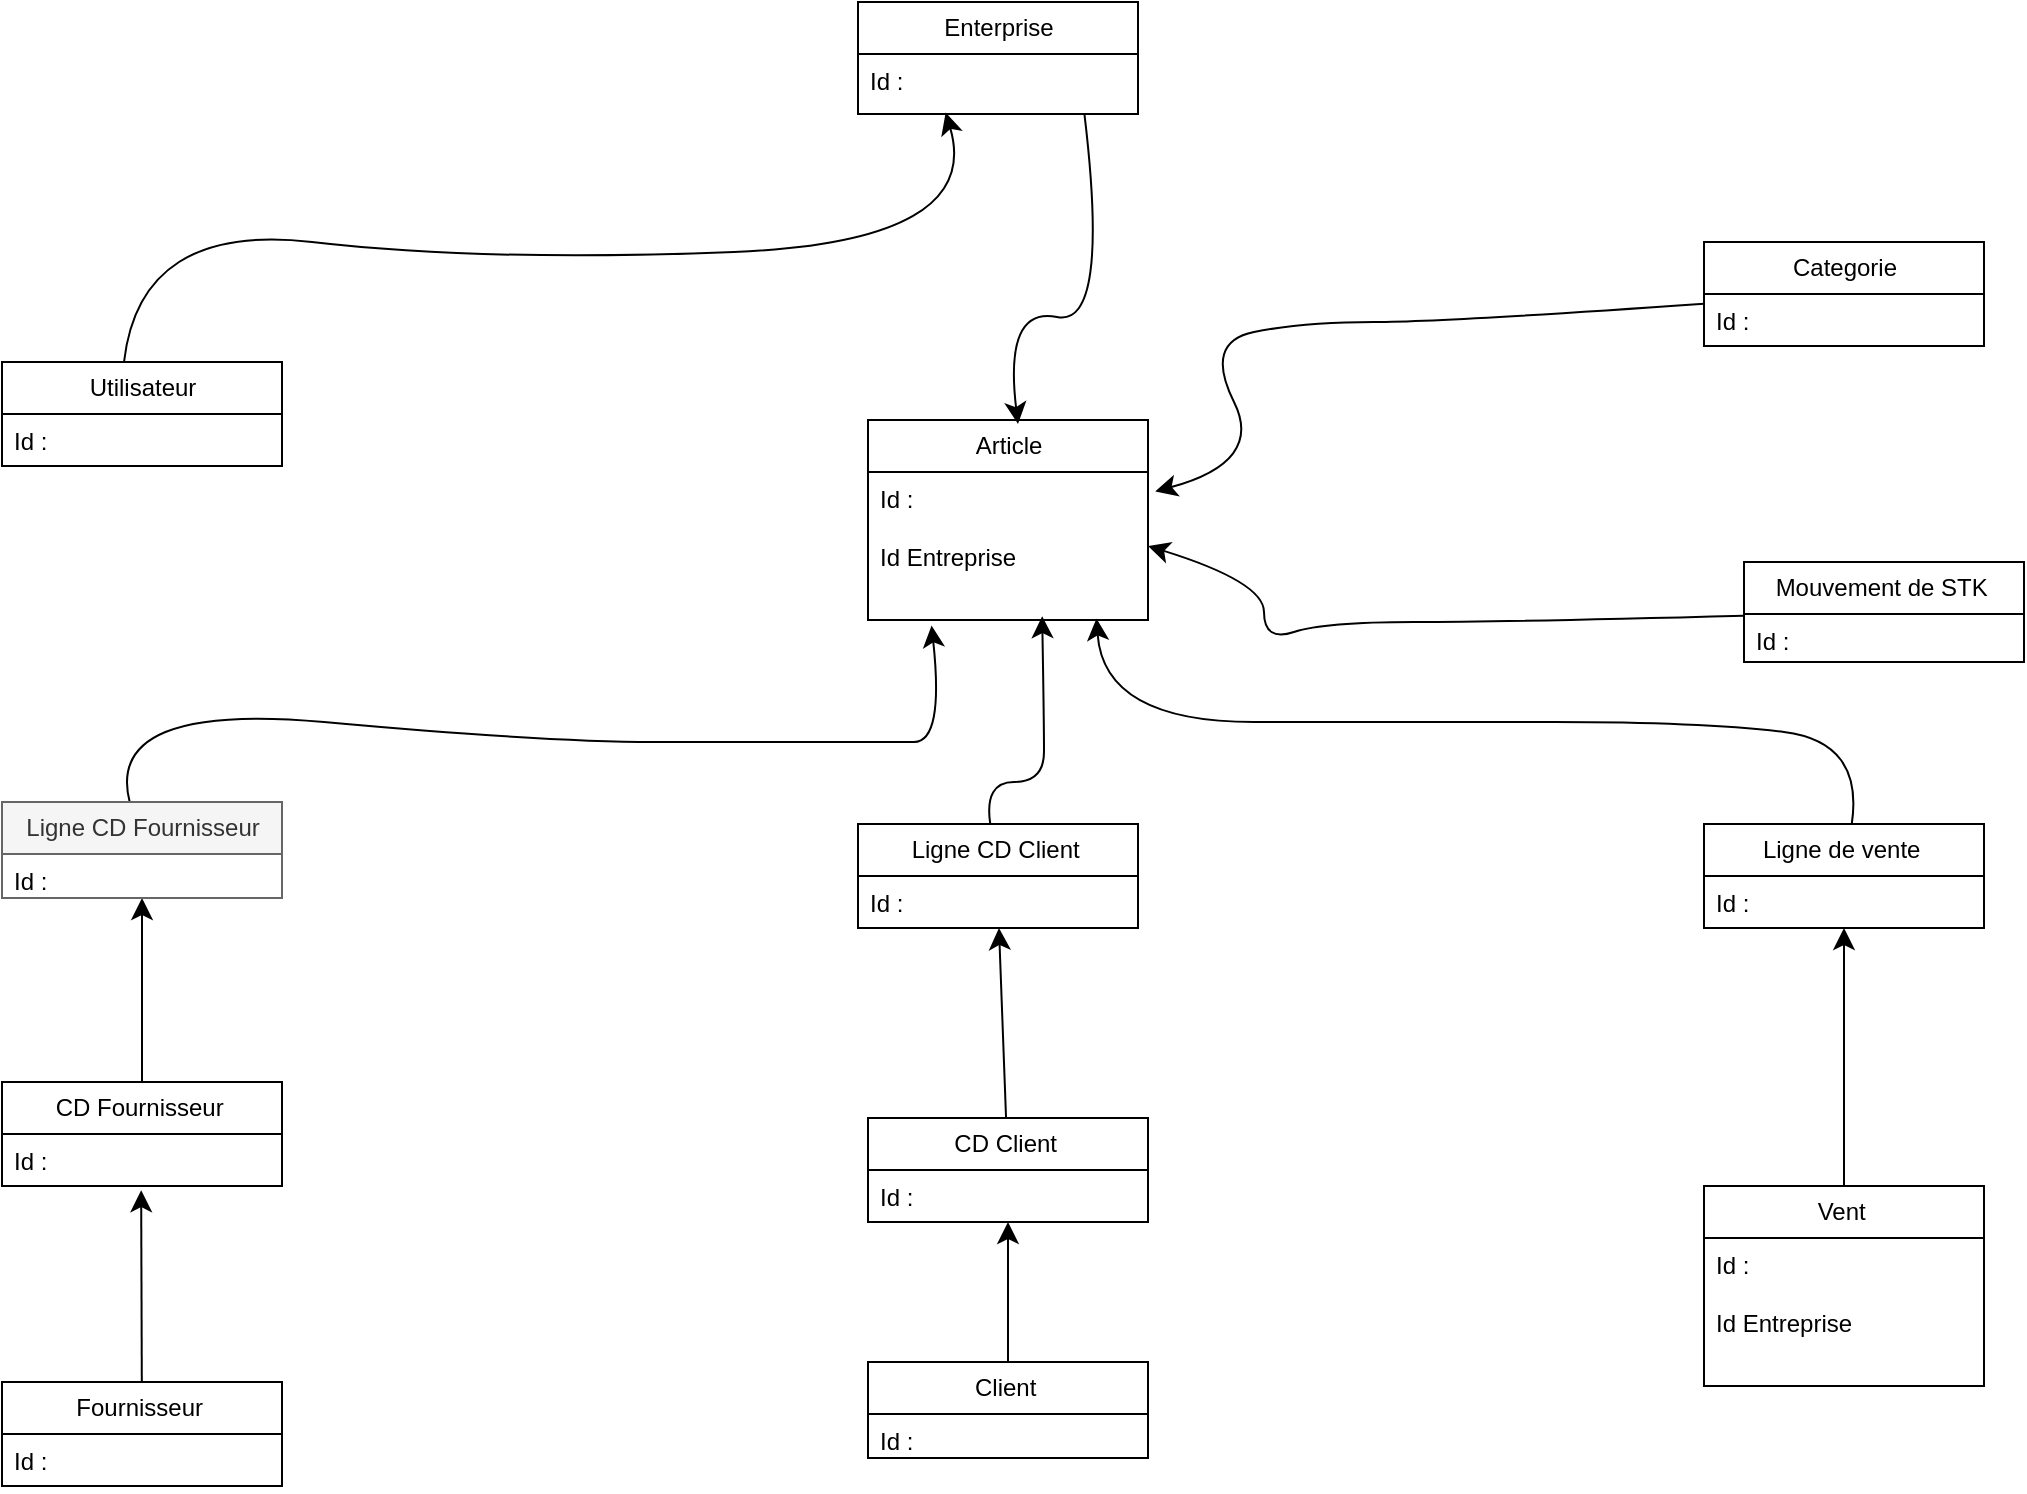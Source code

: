 <mxfile version="24.7.6">
  <diagram name="Page-1" id="xn7E8tTxs-0DSkV8JS9V">
    <mxGraphModel dx="1565" dy="1220" grid="1" gridSize="10" guides="1" tooltips="1" connect="1" arrows="1" fold="1" page="0" pageScale="1" pageWidth="827" pageHeight="1169" math="0" shadow="0">
      <root>
        <mxCell id="0" />
        <mxCell id="1" parent="0" />
        <mxCell id="D8uWu_SGiD4qIlgy3zPf-55" value="" style="edgeStyle=none;curved=1;rounded=0;orthogonalLoop=1;jettySize=auto;html=1;fontSize=12;startSize=8;endSize=8;entryX=0.5;entryY=0;entryDx=0;entryDy=0;exitX=0.809;exitY=1.016;exitDx=0;exitDy=0;exitPerimeter=0;" edge="1" parent="1" source="D8uWu_SGiD4qIlgy3zPf-56">
          <mxGeometry relative="1" as="geometry">
            <mxPoint x="515.02" y="-175" as="sourcePoint" />
            <mxPoint x="477" y="-69" as="targetPoint" />
            <Array as="points">
              <mxPoint x="523" y="-117" />
              <mxPoint x="470" y="-128" />
            </Array>
          </mxGeometry>
        </mxCell>
        <mxCell id="D8uWu_SGiD4qIlgy3zPf-1" value="Enterprise" style="swimlane;fontStyle=0;childLayout=stackLayout;horizontal=1;startSize=26;fillColor=none;horizontalStack=0;resizeParent=1;resizeParentMax=0;resizeLast=0;collapsible=1;marginBottom=0;html=1;" vertex="1" parent="1">
          <mxGeometry x="397" y="-280" width="140" height="56" as="geometry" />
        </mxCell>
        <mxCell id="D8uWu_SGiD4qIlgy3zPf-56" value="Id :&amp;nbsp;" style="text;strokeColor=none;fillColor=none;align=left;verticalAlign=top;spacingLeft=4;spacingRight=4;overflow=hidden;rotatable=0;points=[[0,0.5],[1,0.5]];portConstraint=eastwest;whiteSpace=wrap;html=1;" vertex="1" parent="D8uWu_SGiD4qIlgy3zPf-1">
          <mxGeometry y="26" width="140" height="30" as="geometry" />
        </mxCell>
        <mxCell id="D8uWu_SGiD4qIlgy3zPf-71" value="" style="edgeStyle=none;curved=1;rounded=0;orthogonalLoop=1;jettySize=auto;html=1;fontSize=12;startSize=8;endSize=8;" edge="1" parent="1" source="D8uWu_SGiD4qIlgy3zPf-5" target="D8uWu_SGiD4qIlgy3zPf-10">
          <mxGeometry relative="1" as="geometry" />
        </mxCell>
        <mxCell id="D8uWu_SGiD4qIlgy3zPf-5" value="Vent&amp;nbsp;" style="swimlane;fontStyle=0;childLayout=stackLayout;horizontal=1;startSize=26;fillColor=none;horizontalStack=0;resizeParent=1;resizeParentMax=0;resizeLast=0;collapsible=1;marginBottom=0;html=1;" vertex="1" parent="1">
          <mxGeometry x="820" y="312" width="140" height="100" as="geometry" />
        </mxCell>
        <mxCell id="D8uWu_SGiD4qIlgy3zPf-6" value="Id :&amp;nbsp;&lt;br&gt;&lt;div&gt;&lt;br&gt;&lt;/div&gt;&lt;div&gt;Id Entreprise&amp;nbsp;&lt;/div&gt;" style="text;strokeColor=none;fillColor=none;align=left;verticalAlign=top;spacingLeft=4;spacingRight=4;overflow=hidden;rotatable=0;points=[[0,0.5],[1,0.5]];portConstraint=eastwest;whiteSpace=wrap;html=1;" vertex="1" parent="D8uWu_SGiD4qIlgy3zPf-5">
          <mxGeometry y="26" width="140" height="74" as="geometry" />
        </mxCell>
        <mxCell id="D8uWu_SGiD4qIlgy3zPf-73" value="" style="edgeStyle=none;curved=1;rounded=0;orthogonalLoop=1;jettySize=auto;html=1;fontSize=12;startSize=8;endSize=8;entryX=0.816;entryY=0.99;entryDx=0;entryDy=0;entryPerimeter=0;" edge="1" parent="1" source="D8uWu_SGiD4qIlgy3zPf-9" target="D8uWu_SGiD4qIlgy3zPf-40">
          <mxGeometry relative="1" as="geometry">
            <mxPoint x="510" y="80" as="targetPoint" />
            <Array as="points">
              <mxPoint x="900" y="90" />
              <mxPoint x="820" y="80" />
              <mxPoint x="670" y="80" />
              <mxPoint x="520" y="80" />
            </Array>
          </mxGeometry>
        </mxCell>
        <mxCell id="D8uWu_SGiD4qIlgy3zPf-9" value="Ligne de vente&amp;nbsp;" style="swimlane;fontStyle=0;childLayout=stackLayout;horizontal=1;startSize=26;fillColor=none;horizontalStack=0;resizeParent=1;resizeParentMax=0;resizeLast=0;collapsible=1;marginBottom=0;html=1;" vertex="1" parent="1">
          <mxGeometry x="820" y="131" width="140" height="52" as="geometry" />
        </mxCell>
        <mxCell id="D8uWu_SGiD4qIlgy3zPf-10" value="Id :&amp;nbsp;" style="text;strokeColor=none;fillColor=none;align=left;verticalAlign=top;spacingLeft=4;spacingRight=4;overflow=hidden;rotatable=0;points=[[0,0.5],[1,0.5]];portConstraint=eastwest;whiteSpace=wrap;html=1;" vertex="1" parent="D8uWu_SGiD4qIlgy3zPf-9">
          <mxGeometry y="26" width="140" height="26" as="geometry" />
        </mxCell>
        <mxCell id="D8uWu_SGiD4qIlgy3zPf-68" value="" style="edgeStyle=none;curved=1;rounded=0;orthogonalLoop=1;jettySize=auto;html=1;fontSize=12;startSize=8;endSize=8;" edge="1" parent="1" source="D8uWu_SGiD4qIlgy3zPf-13" target="D8uWu_SGiD4qIlgy3zPf-18">
          <mxGeometry relative="1" as="geometry" />
        </mxCell>
        <mxCell id="D8uWu_SGiD4qIlgy3zPf-13" value="Client&amp;nbsp;" style="swimlane;fontStyle=0;childLayout=stackLayout;horizontal=1;startSize=26;fillColor=none;horizontalStack=0;resizeParent=1;resizeParentMax=0;resizeLast=0;collapsible=1;marginBottom=0;html=1;" vertex="1" parent="1">
          <mxGeometry x="402" y="400" width="140" height="48" as="geometry" />
        </mxCell>
        <mxCell id="D8uWu_SGiD4qIlgy3zPf-14" value="Id :&amp;nbsp;" style="text;strokeColor=none;fillColor=none;align=left;verticalAlign=top;spacingLeft=4;spacingRight=4;overflow=hidden;rotatable=0;points=[[0,0.5],[1,0.5]];portConstraint=eastwest;whiteSpace=wrap;html=1;" vertex="1" parent="D8uWu_SGiD4qIlgy3zPf-13">
          <mxGeometry y="26" width="140" height="22" as="geometry" />
        </mxCell>
        <mxCell id="D8uWu_SGiD4qIlgy3zPf-69" value="" style="edgeStyle=none;curved=1;rounded=0;orthogonalLoop=1;jettySize=auto;html=1;fontSize=12;startSize=8;endSize=8;" edge="1" parent="1" source="D8uWu_SGiD4qIlgy3zPf-17" target="D8uWu_SGiD4qIlgy3zPf-24">
          <mxGeometry relative="1" as="geometry" />
        </mxCell>
        <mxCell id="D8uWu_SGiD4qIlgy3zPf-17" value="CD Client&amp;nbsp;" style="swimlane;fontStyle=0;childLayout=stackLayout;horizontal=1;startSize=26;fillColor=none;horizontalStack=0;resizeParent=1;resizeParentMax=0;resizeLast=0;collapsible=1;marginBottom=0;html=1;" vertex="1" parent="1">
          <mxGeometry x="402" y="278" width="140" height="52" as="geometry" />
        </mxCell>
        <mxCell id="D8uWu_SGiD4qIlgy3zPf-18" value="Id :&amp;nbsp;" style="text;strokeColor=none;fillColor=none;align=left;verticalAlign=top;spacingLeft=4;spacingRight=4;overflow=hidden;rotatable=0;points=[[0,0.5],[1,0.5]];portConstraint=eastwest;whiteSpace=wrap;html=1;" vertex="1" parent="D8uWu_SGiD4qIlgy3zPf-17">
          <mxGeometry y="26" width="140" height="26" as="geometry" />
        </mxCell>
        <mxCell id="D8uWu_SGiD4qIlgy3zPf-70" value="" style="edgeStyle=none;curved=1;rounded=0;orthogonalLoop=1;jettySize=auto;html=1;fontSize=12;startSize=8;endSize=8;entryX=0.622;entryY=0.974;entryDx=0;entryDy=0;entryPerimeter=0;" edge="1" parent="1" source="D8uWu_SGiD4qIlgy3zPf-21" target="D8uWu_SGiD4qIlgy3zPf-40">
          <mxGeometry relative="1" as="geometry">
            <Array as="points">
              <mxPoint x="460" y="110" />
              <mxPoint x="490" y="110" />
              <mxPoint x="490" y="80" />
            </Array>
          </mxGeometry>
        </mxCell>
        <mxCell id="D8uWu_SGiD4qIlgy3zPf-21" value="Ligne CD Client&amp;nbsp;" style="swimlane;fontStyle=0;childLayout=stackLayout;horizontal=1;startSize=26;fillColor=none;horizontalStack=0;resizeParent=1;resizeParentMax=0;resizeLast=0;collapsible=1;marginBottom=0;html=1;" vertex="1" parent="1">
          <mxGeometry x="397" y="131" width="140" height="52" as="geometry" />
        </mxCell>
        <mxCell id="D8uWu_SGiD4qIlgy3zPf-24" value="Id :&amp;nbsp;" style="text;strokeColor=none;fillColor=none;align=left;verticalAlign=top;spacingLeft=4;spacingRight=4;overflow=hidden;rotatable=0;points=[[0,0.5],[1,0.5]];portConstraint=eastwest;whiteSpace=wrap;html=1;" vertex="1" parent="D8uWu_SGiD4qIlgy3zPf-21">
          <mxGeometry y="26" width="140" height="26" as="geometry" />
        </mxCell>
        <mxCell id="D8uWu_SGiD4qIlgy3zPf-65" value="" style="edgeStyle=none;curved=1;rounded=0;orthogonalLoop=1;jettySize=auto;html=1;fontSize=12;startSize=8;endSize=8;" edge="1" parent="1" source="D8uWu_SGiD4qIlgy3zPf-25" target="D8uWu_SGiD4qIlgy3zPf-48">
          <mxGeometry relative="1" as="geometry" />
        </mxCell>
        <mxCell id="D8uWu_SGiD4qIlgy3zPf-25" value="CD Fournisseur&amp;nbsp;" style="swimlane;fontStyle=0;childLayout=stackLayout;horizontal=1;startSize=26;fillColor=none;horizontalStack=0;resizeParent=1;resizeParentMax=0;resizeLast=0;collapsible=1;marginBottom=0;html=1;" vertex="1" parent="1">
          <mxGeometry x="-31" y="260" width="140" height="52" as="geometry" />
        </mxCell>
        <mxCell id="D8uWu_SGiD4qIlgy3zPf-26" value="Id :" style="text;strokeColor=none;fillColor=none;align=left;verticalAlign=top;spacingLeft=4;spacingRight=4;overflow=hidden;rotatable=0;points=[[0,0.5],[1,0.5]];portConstraint=eastwest;whiteSpace=wrap;html=1;" vertex="1" parent="D8uWu_SGiD4qIlgy3zPf-25">
          <mxGeometry y="26" width="140" height="26" as="geometry" />
        </mxCell>
        <mxCell id="D8uWu_SGiD4qIlgy3zPf-77" value="" style="edgeStyle=none;curved=1;rounded=0;orthogonalLoop=1;jettySize=auto;html=1;fontSize=12;startSize=8;endSize=8;entryX=1;entryY=0.5;entryDx=0;entryDy=0;" edge="1" parent="1" source="D8uWu_SGiD4qIlgy3zPf-29" target="D8uWu_SGiD4qIlgy3zPf-40">
          <mxGeometry relative="1" as="geometry">
            <mxPoint x="600" y="-20" as="targetPoint" />
            <Array as="points">
              <mxPoint x="720" y="30" />
              <mxPoint x="630" y="30" />
              <mxPoint x="600" y="40" />
              <mxPoint x="600" y="10" />
            </Array>
          </mxGeometry>
        </mxCell>
        <mxCell id="D8uWu_SGiD4qIlgy3zPf-29" value="Mouvement de STK&amp;nbsp;" style="swimlane;fontStyle=0;childLayout=stackLayout;horizontal=1;startSize=26;fillColor=none;horizontalStack=0;resizeParent=1;resizeParentMax=0;resizeLast=0;collapsible=1;marginBottom=0;html=1;" vertex="1" parent="1">
          <mxGeometry x="840" width="140" height="50" as="geometry" />
        </mxCell>
        <mxCell id="D8uWu_SGiD4qIlgy3zPf-32" value="Id :&amp;nbsp;" style="text;strokeColor=none;fillColor=none;align=left;verticalAlign=top;spacingLeft=4;spacingRight=4;overflow=hidden;rotatable=0;points=[[0,0.5],[1,0.5]];portConstraint=eastwest;whiteSpace=wrap;html=1;" vertex="1" parent="D8uWu_SGiD4qIlgy3zPf-29">
          <mxGeometry y="26" width="140" height="24" as="geometry" />
        </mxCell>
        <mxCell id="D8uWu_SGiD4qIlgy3zPf-78" value="" style="edgeStyle=none;curved=1;rounded=0;orthogonalLoop=1;jettySize=auto;html=1;fontSize=12;startSize=8;endSize=8;entryX=1.026;entryY=0.131;entryDx=0;entryDy=0;entryPerimeter=0;" edge="1" parent="1" source="D8uWu_SGiD4qIlgy3zPf-33" target="D8uWu_SGiD4qIlgy3zPf-40">
          <mxGeometry relative="1" as="geometry">
            <mxPoint x="600" as="targetPoint" />
            <Array as="points">
              <mxPoint x="690" y="-120" />
              <mxPoint x="620" y="-120" />
              <mxPoint x="570" y="-110" />
              <mxPoint x="600" y="-50" />
            </Array>
          </mxGeometry>
        </mxCell>
        <mxCell id="D8uWu_SGiD4qIlgy3zPf-33" value="Categorie" style="swimlane;fontStyle=0;childLayout=stackLayout;horizontal=1;startSize=26;fillColor=none;horizontalStack=0;resizeParent=1;resizeParentMax=0;resizeLast=0;collapsible=1;marginBottom=0;html=1;" vertex="1" parent="1">
          <mxGeometry x="820" y="-160" width="140" height="52" as="geometry" />
        </mxCell>
        <mxCell id="D8uWu_SGiD4qIlgy3zPf-37" value="Article" style="swimlane;fontStyle=0;childLayout=stackLayout;horizontal=1;startSize=26;fillColor=none;horizontalStack=0;resizeParent=1;resizeParentMax=0;resizeLast=0;collapsible=1;marginBottom=0;html=1;" vertex="1" parent="1">
          <mxGeometry x="402" y="-71" width="140" height="100" as="geometry" />
        </mxCell>
        <mxCell id="D8uWu_SGiD4qIlgy3zPf-40" value="Id :&lt;div&gt;&lt;br&gt;&lt;/div&gt;&lt;div&gt;&lt;div&gt;Id Entreprise&lt;/div&gt;&lt;/div&gt;" style="text;strokeColor=none;fillColor=none;align=left;verticalAlign=top;spacingLeft=4;spacingRight=4;overflow=hidden;rotatable=0;points=[[0,0.5],[1,0.5]];portConstraint=eastwest;whiteSpace=wrap;html=1;" vertex="1" parent="D8uWu_SGiD4qIlgy3zPf-37">
          <mxGeometry y="26" width="140" height="74" as="geometry" />
        </mxCell>
        <mxCell id="D8uWu_SGiD4qIlgy3zPf-64" value="" style="edgeStyle=none;curved=1;rounded=0;orthogonalLoop=1;jettySize=auto;html=1;fontSize=12;startSize=8;endSize=8;entryX=0.497;entryY=1.081;entryDx=0;entryDy=0;entryPerimeter=0;" edge="1" parent="1" source="D8uWu_SGiD4qIlgy3zPf-41" target="D8uWu_SGiD4qIlgy3zPf-26">
          <mxGeometry relative="1" as="geometry">
            <mxPoint x="40" y="340" as="targetPoint" />
          </mxGeometry>
        </mxCell>
        <mxCell id="D8uWu_SGiD4qIlgy3zPf-41" value="Fournisseur&amp;nbsp;" style="swimlane;fontStyle=0;childLayout=stackLayout;horizontal=1;startSize=26;fillColor=none;horizontalStack=0;resizeParent=1;resizeParentMax=0;resizeLast=0;collapsible=1;marginBottom=0;html=1;" vertex="1" parent="1">
          <mxGeometry x="-31" y="410" width="140" height="52" as="geometry" />
        </mxCell>
        <mxCell id="D8uWu_SGiD4qIlgy3zPf-42" value="Id :" style="text;strokeColor=none;fillColor=none;align=left;verticalAlign=top;spacingLeft=4;spacingRight=4;overflow=hidden;rotatable=0;points=[[0,0.5],[1,0.5]];portConstraint=eastwest;whiteSpace=wrap;html=1;" vertex="1" parent="D8uWu_SGiD4qIlgy3zPf-41">
          <mxGeometry y="26" width="140" height="26" as="geometry" />
        </mxCell>
        <mxCell id="D8uWu_SGiD4qIlgy3zPf-67" value="" style="edgeStyle=none;curved=1;rounded=0;orthogonalLoop=1;jettySize=auto;html=1;fontSize=12;startSize=8;endSize=8;entryX=0.227;entryY=1.037;entryDx=0;entryDy=0;entryPerimeter=0;" edge="1" parent="1" source="D8uWu_SGiD4qIlgy3zPf-45" target="D8uWu_SGiD4qIlgy3zPf-40">
          <mxGeometry relative="1" as="geometry">
            <mxPoint x="450" y="70" as="targetPoint" />
            <Array as="points">
              <mxPoint x="20" y="70" />
              <mxPoint x="240" y="90" />
              <mxPoint x="350" y="90" />
              <mxPoint x="410" y="90" />
              <mxPoint x="440" y="90" />
            </Array>
          </mxGeometry>
        </mxCell>
        <mxCell id="D8uWu_SGiD4qIlgy3zPf-45" value="Ligne CD Fournisseur" style="swimlane;fontStyle=0;childLayout=stackLayout;horizontal=1;startSize=26;fillColor=#f5f5f5;horizontalStack=0;resizeParent=1;resizeParentMax=0;resizeLast=0;collapsible=1;marginBottom=0;html=1;fontColor=#333333;strokeColor=#666666;" vertex="1" parent="1">
          <mxGeometry x="-31" y="120" width="140" height="48" as="geometry" />
        </mxCell>
        <mxCell id="D8uWu_SGiD4qIlgy3zPf-48" value="Id :" style="text;strokeColor=none;fillColor=none;align=left;verticalAlign=top;spacingLeft=4;spacingRight=4;overflow=hidden;rotatable=0;points=[[0,0.5],[1,0.5]];portConstraint=eastwest;whiteSpace=wrap;html=1;" vertex="1" parent="D8uWu_SGiD4qIlgy3zPf-45">
          <mxGeometry y="26" width="140" height="22" as="geometry" />
        </mxCell>
        <mxCell id="D8uWu_SGiD4qIlgy3zPf-76" value="" style="edgeStyle=none;curved=1;rounded=0;orthogonalLoop=1;jettySize=auto;html=1;fontSize=12;startSize=8;endSize=8;entryX=0.313;entryY=0.976;entryDx=0;entryDy=0;entryPerimeter=0;" edge="1" parent="1" target="D8uWu_SGiD4qIlgy3zPf-56">
          <mxGeometry relative="1" as="geometry">
            <mxPoint x="29.999" y="-100" as="sourcePoint" />
            <mxPoint x="385.02" y="-227.417" as="targetPoint" />
            <Array as="points">
              <mxPoint x="38.02" y="-170" />
              <mxPoint x="210" y="-150" />
              <mxPoint x="460" y="-160" />
            </Array>
          </mxGeometry>
        </mxCell>
        <mxCell id="D8uWu_SGiD4qIlgy3zPf-49" value="Utilisateur" style="swimlane;fontStyle=0;childLayout=stackLayout;horizontal=1;startSize=26;fillColor=none;horizontalStack=0;resizeParent=1;resizeParentMax=0;resizeLast=0;collapsible=1;marginBottom=0;html=1;" vertex="1" parent="1">
          <mxGeometry x="-31" y="-100" width="140" height="52" as="geometry" />
        </mxCell>
        <mxCell id="D8uWu_SGiD4qIlgy3zPf-50" value="Id :&amp;nbsp;" style="text;strokeColor=none;fillColor=none;align=left;verticalAlign=top;spacingLeft=4;spacingRight=4;overflow=hidden;rotatable=0;points=[[0,0.5],[1,0.5]];portConstraint=eastwest;whiteSpace=wrap;html=1;" vertex="1" parent="D8uWu_SGiD4qIlgy3zPf-49">
          <mxGeometry y="26" width="140" height="26" as="geometry" />
        </mxCell>
        <mxCell id="D8uWu_SGiD4qIlgy3zPf-35" value="Id :&amp;nbsp;" style="text;strokeColor=none;fillColor=none;align=left;verticalAlign=top;spacingLeft=4;spacingRight=4;overflow=hidden;rotatable=0;points=[[0,0.5],[1,0.5]];portConstraint=eastwest;whiteSpace=wrap;html=1;" vertex="1" parent="1">
          <mxGeometry x="820" y="-134" width="140" height="26" as="geometry" />
        </mxCell>
      </root>
    </mxGraphModel>
  </diagram>
</mxfile>
